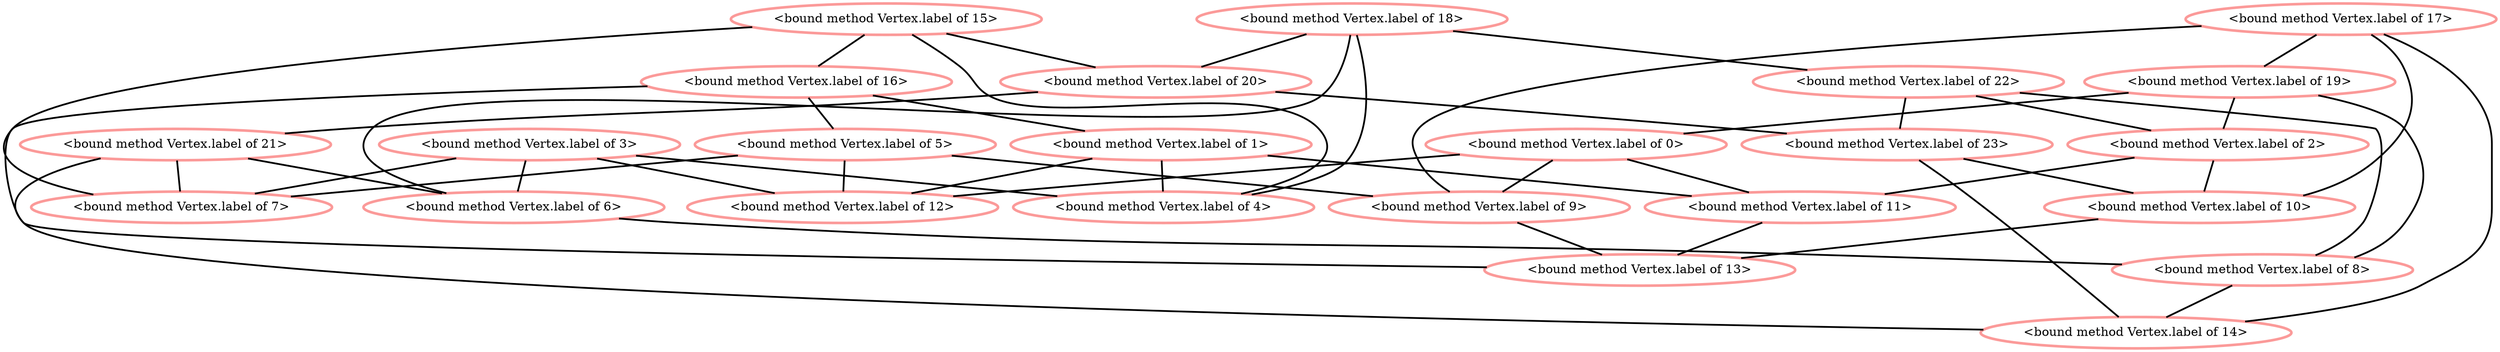 Graph G {
    0 [penwidth=3,label="<bound method Vertex.label of 0>",color=5, colorscheme=paired12]
    1 [penwidth=3,label="<bound method Vertex.label of 1>",color=5, colorscheme=paired12]
    2 [penwidth=3,label="<bound method Vertex.label of 2>",color=5, colorscheme=paired12]
    3 [penwidth=3,label="<bound method Vertex.label of 3>",color=5, colorscheme=paired12]
    4 [penwidth=3,label="<bound method Vertex.label of 4>",color=5, colorscheme=paired12]
    5 [penwidth=3,label="<bound method Vertex.label of 5>",color=5, colorscheme=paired12]
    6 [penwidth=3,label="<bound method Vertex.label of 6>",color=5, colorscheme=paired12]
    7 [penwidth=3,label="<bound method Vertex.label of 7>",color=5, colorscheme=paired12]
    8 [penwidth=3,label="<bound method Vertex.label of 8>",color=5, colorscheme=paired12]
    9 [penwidth=3,label="<bound method Vertex.label of 9>",color=5, colorscheme=paired12]
    10 [penwidth=3,label="<bound method Vertex.label of 10>",color=5, colorscheme=paired12]
    11 [penwidth=3,label="<bound method Vertex.label of 11>",color=5, colorscheme=paired12]
    12 [penwidth=3,label="<bound method Vertex.label of 12>",color=5, colorscheme=paired12]
    13 [penwidth=3,label="<bound method Vertex.label of 13>",color=5, colorscheme=paired12]
    14 [penwidth=3,label="<bound method Vertex.label of 14>",color=5, colorscheme=paired12]
    15 [penwidth=3,label="<bound method Vertex.label of 15>",color=5, colorscheme=paired12]
    16 [penwidth=3,label="<bound method Vertex.label of 16>",color=5, colorscheme=paired12]
    17 [penwidth=3,label="<bound method Vertex.label of 17>",color=5, colorscheme=paired12]
    18 [penwidth=3,label="<bound method Vertex.label of 18>",color=5, colorscheme=paired12]
    19 [penwidth=3,label="<bound method Vertex.label of 19>",color=5, colorscheme=paired12]
    20 [penwidth=3,label="<bound method Vertex.label of 20>",color=5, colorscheme=paired12]
    21 [penwidth=3,label="<bound method Vertex.label of 21>",color=5, colorscheme=paired12]
    22 [penwidth=3,label="<bound method Vertex.label of 22>",color=5, colorscheme=paired12]
    23 [penwidth=3,label="<bound method Vertex.label of 23>",color=5, colorscheme=paired12]

    15--16 [penwidth=2]
    15--20 [penwidth=2]
    15--4 [penwidth=2]
    15--7 [penwidth=2]
    16--1 [penwidth=2]
    16--5 [penwidth=2]
    16--13 [penwidth=2]
    17--19 [penwidth=2]
    17--9 [penwidth=2]
    17--10 [penwidth=2]
    17--14 [penwidth=2]
    18--20 [penwidth=2]
    18--22 [penwidth=2]
    18--4 [penwidth=2]
    18--6 [penwidth=2]
    19--0 [penwidth=2]
    19--2 [penwidth=2]
    19--8 [penwidth=2]
    20--21 [penwidth=2]
    20--23 [penwidth=2]
    21--6 [penwidth=2]
    21--7 [penwidth=2]
    21--14 [penwidth=2]
    22--23 [penwidth=2]
    22--2 [penwidth=2]
    22--8 [penwidth=2]
    23--10 [penwidth=2]
    23--14 [penwidth=2]
    0--9 [penwidth=2]
    0--11 [penwidth=2]
    0--12 [penwidth=2]
    1--4 [penwidth=2]
    1--11 [penwidth=2]
    1--12 [penwidth=2]
    2--10 [penwidth=2]
    2--11 [penwidth=2]
    3--4 [penwidth=2]
    3--6 [penwidth=2]
    3--7 [penwidth=2]
    3--12 [penwidth=2]
    5--7 [penwidth=2]
    5--9 [penwidth=2]
    5--12 [penwidth=2]
    6--8 [penwidth=2]
    8--14 [penwidth=2]
    9--13 [penwidth=2]
    10--13 [penwidth=2]
    11--13 [penwidth=2]
}